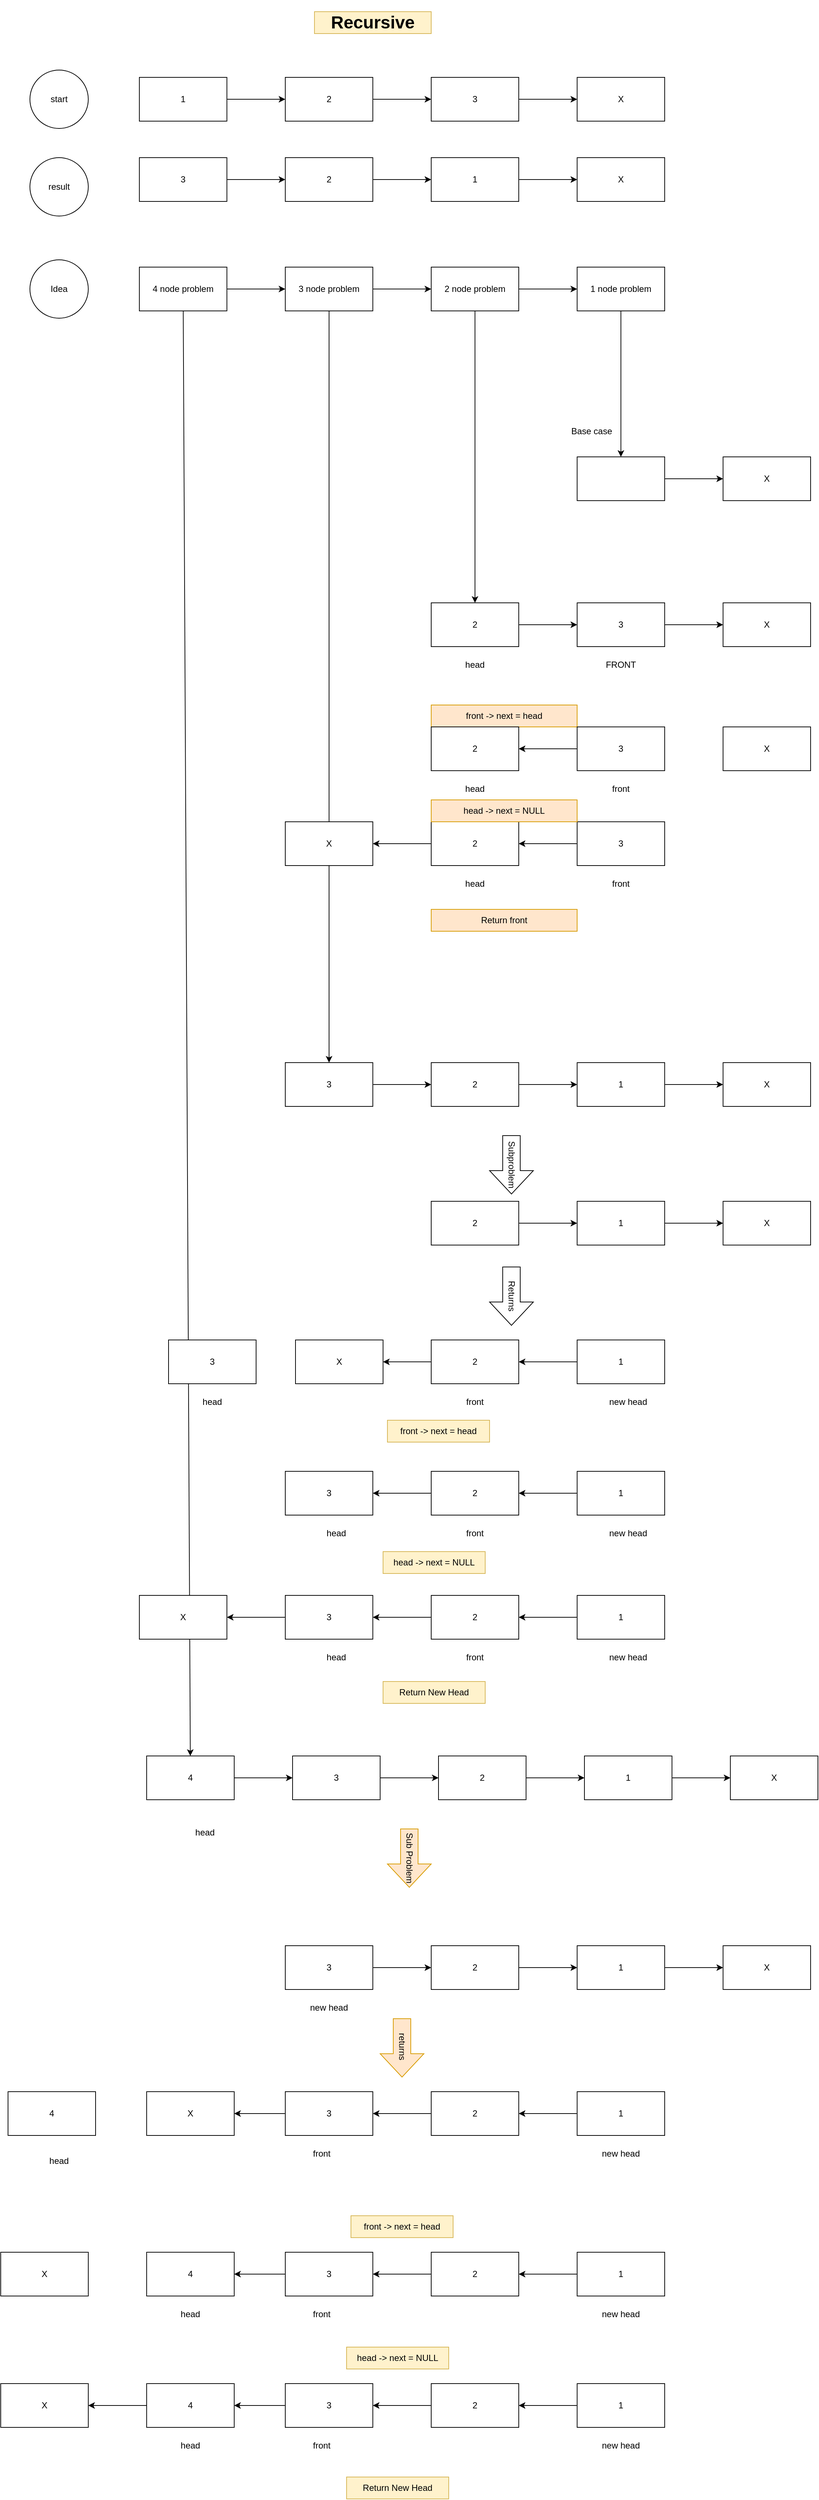 <mxfile>
    <diagram id="dGeHono86-LDjPtLN4Ht" name="Page-1">
        <mxGraphModel dx="1252" dy="797" grid="1" gridSize="10" guides="1" tooltips="1" connect="1" arrows="1" fold="1" page="1" pageScale="1" pageWidth="827" pageHeight="1169" math="0" shadow="0">
            <root>
                <mxCell id="0"/>
                <mxCell id="1" parent="0"/>
                <mxCell id="2" value="" style="edgeStyle=none;html=1;" edge="1" parent="1" source="3" target="5">
                    <mxGeometry relative="1" as="geometry"/>
                </mxCell>
                <mxCell id="3" value="1" style="whiteSpace=wrap;html=1;" vertex="1" parent="1">
                    <mxGeometry x="200" y="140" width="120" height="60" as="geometry"/>
                </mxCell>
                <mxCell id="4" value="" style="edgeStyle=none;html=1;" edge="1" parent="1" source="5" target="7">
                    <mxGeometry relative="1" as="geometry"/>
                </mxCell>
                <mxCell id="5" value="2" style="whiteSpace=wrap;html=1;" vertex="1" parent="1">
                    <mxGeometry x="400" y="140" width="120" height="60" as="geometry"/>
                </mxCell>
                <mxCell id="6" value="" style="edgeStyle=none;html=1;" edge="1" parent="1" source="7" target="16">
                    <mxGeometry relative="1" as="geometry"/>
                </mxCell>
                <mxCell id="7" value="3" style="whiteSpace=wrap;html=1;" vertex="1" parent="1">
                    <mxGeometry x="600" y="140" width="120" height="60" as="geometry"/>
                </mxCell>
                <mxCell id="8" value="" style="edgeStyle=none;html=1;" edge="1" parent="1" source="9" target="11">
                    <mxGeometry relative="1" as="geometry"/>
                </mxCell>
                <mxCell id="9" value="3" style="whiteSpace=wrap;html=1;" vertex="1" parent="1">
                    <mxGeometry x="200" y="250" width="120" height="60" as="geometry"/>
                </mxCell>
                <mxCell id="10" value="" style="edgeStyle=none;html=1;" edge="1" parent="1" source="11" target="13">
                    <mxGeometry relative="1" as="geometry"/>
                </mxCell>
                <mxCell id="11" value="2" style="whiteSpace=wrap;html=1;" vertex="1" parent="1">
                    <mxGeometry x="400" y="250" width="120" height="60" as="geometry"/>
                </mxCell>
                <mxCell id="12" value="" style="edgeStyle=none;html=1;" edge="1" parent="1" source="13" target="17">
                    <mxGeometry relative="1" as="geometry"/>
                </mxCell>
                <mxCell id="13" value="1" style="whiteSpace=wrap;html=1;" vertex="1" parent="1">
                    <mxGeometry x="600" y="250" width="120" height="60" as="geometry"/>
                </mxCell>
                <mxCell id="14" value="start" style="ellipse;whiteSpace=wrap;html=1;" vertex="1" parent="1">
                    <mxGeometry x="50" y="130" width="80" height="80" as="geometry"/>
                </mxCell>
                <mxCell id="15" value="result" style="ellipse;whiteSpace=wrap;html=1;" vertex="1" parent="1">
                    <mxGeometry x="50" y="250" width="80" height="80" as="geometry"/>
                </mxCell>
                <mxCell id="16" value="X" style="whiteSpace=wrap;html=1;" vertex="1" parent="1">
                    <mxGeometry x="800" y="140" width="120" height="60" as="geometry"/>
                </mxCell>
                <mxCell id="17" value="X" style="whiteSpace=wrap;html=1;" vertex="1" parent="1">
                    <mxGeometry x="800" y="250" width="120" height="60" as="geometry"/>
                </mxCell>
                <mxCell id="18" value="&lt;h1&gt;Recursive&lt;/h1&gt;" style="text;strokeColor=#d6b656;align=center;fillColor=#fff2cc;html=1;verticalAlign=middle;whiteSpace=wrap;rounded=0;" vertex="1" parent="1">
                    <mxGeometry x="440" y="50" width="160" height="30" as="geometry"/>
                </mxCell>
                <mxCell id="21" value="" style="edgeStyle=none;html=1;" edge="1" parent="1" source="19" target="20">
                    <mxGeometry relative="1" as="geometry"/>
                </mxCell>
                <mxCell id="116" value="" style="edgeStyle=none;html=1;" edge="1" parent="1" source="19" target="115">
                    <mxGeometry relative="1" as="geometry"/>
                </mxCell>
                <mxCell id="19" value="4 node problem" style="whiteSpace=wrap;html=1;" vertex="1" parent="1">
                    <mxGeometry x="200" y="400" width="120" height="60" as="geometry"/>
                </mxCell>
                <mxCell id="23" value="" style="edgeStyle=none;html=1;" edge="1" parent="1" source="20" target="22">
                    <mxGeometry relative="1" as="geometry"/>
                </mxCell>
                <mxCell id="65" value="" style="edgeStyle=none;html=1;" edge="1" parent="1" source="20" target="64">
                    <mxGeometry relative="1" as="geometry"/>
                </mxCell>
                <mxCell id="20" value="3 node problem" style="whiteSpace=wrap;html=1;" vertex="1" parent="1">
                    <mxGeometry x="400" y="400" width="120" height="60" as="geometry"/>
                </mxCell>
                <mxCell id="25" value="" style="edgeStyle=none;html=1;" edge="1" parent="1" source="22" target="24">
                    <mxGeometry relative="1" as="geometry"/>
                </mxCell>
                <mxCell id="36" value="" style="edgeStyle=none;html=1;" edge="1" parent="1" source="22" target="35">
                    <mxGeometry relative="1" as="geometry"/>
                </mxCell>
                <mxCell id="22" value="2 node problem" style="whiteSpace=wrap;html=1;" vertex="1" parent="1">
                    <mxGeometry x="600" y="400" width="120" height="60" as="geometry"/>
                </mxCell>
                <mxCell id="30" value="" style="edgeStyle=none;html=1;" edge="1" parent="1" source="24" target="29">
                    <mxGeometry relative="1" as="geometry"/>
                </mxCell>
                <mxCell id="24" value="1 node problem" style="whiteSpace=wrap;html=1;" vertex="1" parent="1">
                    <mxGeometry x="800" y="400" width="120" height="60" as="geometry"/>
                </mxCell>
                <mxCell id="26" value="Idea" style="ellipse;whiteSpace=wrap;html=1;" vertex="1" parent="1">
                    <mxGeometry x="50" y="390" width="80" height="80" as="geometry"/>
                </mxCell>
                <mxCell id="34" value="" style="edgeStyle=none;html=1;" edge="1" parent="1" source="29" target="33">
                    <mxGeometry relative="1" as="geometry"/>
                </mxCell>
                <mxCell id="29" value="" style="whiteSpace=wrap;html=1;" vertex="1" parent="1">
                    <mxGeometry x="800" y="660" width="120" height="60" as="geometry"/>
                </mxCell>
                <mxCell id="31" value="Base case" style="text;strokeColor=none;align=center;fillColor=none;html=1;verticalAlign=middle;whiteSpace=wrap;rounded=0;" vertex="1" parent="1">
                    <mxGeometry x="790" y="610" width="60" height="30" as="geometry"/>
                </mxCell>
                <mxCell id="33" value="X" style="whiteSpace=wrap;html=1;" vertex="1" parent="1">
                    <mxGeometry x="1000" y="660" width="120" height="60" as="geometry"/>
                </mxCell>
                <mxCell id="38" value="" style="edgeStyle=none;html=1;" edge="1" parent="1" source="35" target="37">
                    <mxGeometry relative="1" as="geometry"/>
                </mxCell>
                <mxCell id="35" value="2" style="whiteSpace=wrap;html=1;" vertex="1" parent="1">
                    <mxGeometry x="600" y="860" width="120" height="60" as="geometry"/>
                </mxCell>
                <mxCell id="41" value="" style="edgeStyle=none;html=1;" edge="1" parent="1" source="37" target="40">
                    <mxGeometry relative="1" as="geometry"/>
                </mxCell>
                <mxCell id="37" value="3" style="whiteSpace=wrap;html=1;" vertex="1" parent="1">
                    <mxGeometry x="800" y="860" width="120" height="60" as="geometry"/>
                </mxCell>
                <mxCell id="40" value="X" style="whiteSpace=wrap;html=1;" vertex="1" parent="1">
                    <mxGeometry x="1000" y="860" width="120" height="60" as="geometry"/>
                </mxCell>
                <mxCell id="42" value="head" style="text;strokeColor=none;align=center;fillColor=none;html=1;verticalAlign=middle;whiteSpace=wrap;rounded=0;" vertex="1" parent="1">
                    <mxGeometry x="630" y="930" width="60" height="30" as="geometry"/>
                </mxCell>
                <mxCell id="44" value="FRONT" style="text;strokeColor=none;align=center;fillColor=none;html=1;verticalAlign=middle;whiteSpace=wrap;rounded=0;" vertex="1" parent="1">
                    <mxGeometry x="830" y="930" width="60" height="30" as="geometry"/>
                </mxCell>
                <mxCell id="45" value="front -&amp;gt; next = head" style="text;strokeColor=#d79b00;align=center;fillColor=#ffe6cc;html=1;verticalAlign=middle;whiteSpace=wrap;rounded=0;" vertex="1" parent="1">
                    <mxGeometry x="600" y="1000" width="200" height="30" as="geometry"/>
                </mxCell>
                <mxCell id="46" value="" style="edgeStyle=none;html=1;" edge="1" source="49" target="47" parent="1">
                    <mxGeometry relative="1" as="geometry"/>
                </mxCell>
                <mxCell id="47" value="2" style="whiteSpace=wrap;html=1;" vertex="1" parent="1">
                    <mxGeometry x="600" y="1030" width="120" height="60" as="geometry"/>
                </mxCell>
                <mxCell id="49" value="3" style="whiteSpace=wrap;html=1;" vertex="1" parent="1">
                    <mxGeometry x="800" y="1030" width="120" height="60" as="geometry"/>
                </mxCell>
                <mxCell id="50" value="X" style="whiteSpace=wrap;html=1;" vertex="1" parent="1">
                    <mxGeometry x="1000" y="1030" width="120" height="60" as="geometry"/>
                </mxCell>
                <mxCell id="51" value="head" style="text;strokeColor=none;align=center;fillColor=none;html=1;verticalAlign=middle;whiteSpace=wrap;rounded=0;" vertex="1" parent="1">
                    <mxGeometry x="630" y="1100" width="60" height="30" as="geometry"/>
                </mxCell>
                <mxCell id="52" value="front" style="text;strokeColor=none;align=center;fillColor=none;html=1;verticalAlign=middle;whiteSpace=wrap;rounded=0;" vertex="1" parent="1">
                    <mxGeometry x="830" y="1100" width="60" height="30" as="geometry"/>
                </mxCell>
                <mxCell id="53" value="" style="edgeStyle=none;html=1;" edge="1" source="56" target="54" parent="1">
                    <mxGeometry relative="1" as="geometry"/>
                </mxCell>
                <mxCell id="62" value="" style="edgeStyle=none;html=1;" edge="1" parent="1" source="54" target="61">
                    <mxGeometry relative="1" as="geometry"/>
                </mxCell>
                <mxCell id="54" value="2" style="whiteSpace=wrap;html=1;" vertex="1" parent="1">
                    <mxGeometry x="600" y="1160" width="120" height="60" as="geometry"/>
                </mxCell>
                <mxCell id="56" value="3" style="whiteSpace=wrap;html=1;" vertex="1" parent="1">
                    <mxGeometry x="800" y="1160" width="120" height="60" as="geometry"/>
                </mxCell>
                <mxCell id="58" value="head" style="text;strokeColor=none;align=center;fillColor=none;html=1;verticalAlign=middle;whiteSpace=wrap;rounded=0;" vertex="1" parent="1">
                    <mxGeometry x="630" y="1230" width="60" height="30" as="geometry"/>
                </mxCell>
                <mxCell id="59" value="front" style="text;strokeColor=none;align=center;fillColor=none;html=1;verticalAlign=middle;whiteSpace=wrap;rounded=0;" vertex="1" parent="1">
                    <mxGeometry x="830" y="1230" width="60" height="30" as="geometry"/>
                </mxCell>
                <mxCell id="60" value="head -&amp;gt; next = NULL" style="text;strokeColor=#d79b00;align=center;fillColor=#ffe6cc;html=1;verticalAlign=middle;whiteSpace=wrap;rounded=0;" vertex="1" parent="1">
                    <mxGeometry x="600" y="1130" width="200" height="30" as="geometry"/>
                </mxCell>
                <mxCell id="61" value="X" style="whiteSpace=wrap;html=1;" vertex="1" parent="1">
                    <mxGeometry x="400" y="1160" width="120" height="60" as="geometry"/>
                </mxCell>
                <mxCell id="63" value="Return front" style="text;strokeColor=#d79b00;align=center;fillColor=#ffe6cc;html=1;verticalAlign=middle;whiteSpace=wrap;rounded=0;" vertex="1" parent="1">
                    <mxGeometry x="600" y="1280" width="200" height="30" as="geometry"/>
                </mxCell>
                <mxCell id="67" value="" style="edgeStyle=none;html=1;" edge="1" parent="1" source="64" target="66">
                    <mxGeometry relative="1" as="geometry"/>
                </mxCell>
                <mxCell id="64" value="3" style="whiteSpace=wrap;html=1;" vertex="1" parent="1">
                    <mxGeometry x="400" y="1490" width="120" height="60" as="geometry"/>
                </mxCell>
                <mxCell id="69" value="" style="edgeStyle=none;html=1;" edge="1" parent="1" source="66" target="68">
                    <mxGeometry relative="1" as="geometry"/>
                </mxCell>
                <mxCell id="66" value="2" style="whiteSpace=wrap;html=1;" vertex="1" parent="1">
                    <mxGeometry x="600" y="1490" width="120" height="60" as="geometry"/>
                </mxCell>
                <mxCell id="71" value="" style="edgeStyle=none;html=1;" edge="1" parent="1" source="68" target="70">
                    <mxGeometry relative="1" as="geometry"/>
                </mxCell>
                <mxCell id="68" value="1" style="whiteSpace=wrap;html=1;" vertex="1" parent="1">
                    <mxGeometry x="800" y="1490" width="120" height="60" as="geometry"/>
                </mxCell>
                <mxCell id="70" value="X" style="whiteSpace=wrap;html=1;" vertex="1" parent="1">
                    <mxGeometry x="1000" y="1490" width="120" height="60" as="geometry"/>
                </mxCell>
                <mxCell id="72" value="Subproblem" style="shape=singleArrow;whiteSpace=wrap;html=1;arrowWidth=0.4;arrowSize=0.4;rotation=90;" vertex="1" parent="1">
                    <mxGeometry x="670" y="1600" width="80" height="60" as="geometry"/>
                </mxCell>
                <mxCell id="73" value="" style="edgeStyle=none;html=1;" edge="1" source="74" target="76" parent="1">
                    <mxGeometry relative="1" as="geometry"/>
                </mxCell>
                <mxCell id="74" value="2" style="whiteSpace=wrap;html=1;" vertex="1" parent="1">
                    <mxGeometry x="600" y="1680" width="120" height="60" as="geometry"/>
                </mxCell>
                <mxCell id="75" value="" style="edgeStyle=none;html=1;" edge="1" source="76" target="77" parent="1">
                    <mxGeometry relative="1" as="geometry"/>
                </mxCell>
                <mxCell id="76" value="1" style="whiteSpace=wrap;html=1;" vertex="1" parent="1">
                    <mxGeometry x="800" y="1680" width="120" height="60" as="geometry"/>
                </mxCell>
                <mxCell id="77" value="X" style="whiteSpace=wrap;html=1;" vertex="1" parent="1">
                    <mxGeometry x="1000" y="1680" width="120" height="60" as="geometry"/>
                </mxCell>
                <mxCell id="78" value="Returns" style="shape=singleArrow;whiteSpace=wrap;html=1;arrowWidth=0.4;arrowSize=0.4;rotation=90;" vertex="1" parent="1">
                    <mxGeometry x="670" y="1780" width="80" height="60" as="geometry"/>
                </mxCell>
                <mxCell id="79" value="" style="edgeStyle=none;html=1;" edge="1" source="82" target="80" parent="1">
                    <mxGeometry relative="1" as="geometry"/>
                </mxCell>
                <mxCell id="87" value="" style="edgeStyle=none;html=1;" edge="1" parent="1" source="80" target="86">
                    <mxGeometry relative="1" as="geometry"/>
                </mxCell>
                <mxCell id="80" value="2" style="whiteSpace=wrap;html=1;" vertex="1" parent="1">
                    <mxGeometry x="600" y="1870" width="120" height="60" as="geometry"/>
                </mxCell>
                <mxCell id="82" value="1" style="whiteSpace=wrap;html=1;" vertex="1" parent="1">
                    <mxGeometry x="800" y="1870" width="120" height="60" as="geometry"/>
                </mxCell>
                <mxCell id="85" value="3" style="whiteSpace=wrap;html=1;" vertex="1" parent="1">
                    <mxGeometry x="240" y="1870" width="120" height="60" as="geometry"/>
                </mxCell>
                <mxCell id="86" value="X" style="whiteSpace=wrap;html=1;" vertex="1" parent="1">
                    <mxGeometry x="414" y="1870" width="120" height="60" as="geometry"/>
                </mxCell>
                <mxCell id="88" value="new head" style="text;strokeColor=none;align=center;fillColor=none;html=1;verticalAlign=middle;whiteSpace=wrap;rounded=0;" vertex="1" parent="1">
                    <mxGeometry x="840" y="1940" width="60" height="30" as="geometry"/>
                </mxCell>
                <mxCell id="90" value="front" style="text;strokeColor=none;align=center;fillColor=none;html=1;verticalAlign=middle;whiteSpace=wrap;rounded=0;" vertex="1" parent="1">
                    <mxGeometry x="630" y="1940" width="60" height="30" as="geometry"/>
                </mxCell>
                <mxCell id="91" value="front -&amp;gt; next = head" style="text;strokeColor=#d6b656;align=center;fillColor=#fff2cc;html=1;verticalAlign=middle;whiteSpace=wrap;rounded=0;" vertex="1" parent="1">
                    <mxGeometry x="540" y="1980" width="140" height="30" as="geometry"/>
                </mxCell>
                <mxCell id="92" value="head -&amp;gt; next = NULL" style="text;strokeColor=#d6b656;align=center;fillColor=#fff2cc;html=1;verticalAlign=middle;whiteSpace=wrap;rounded=0;" vertex="1" parent="1">
                    <mxGeometry x="534" y="2160" width="140" height="30" as="geometry"/>
                </mxCell>
                <mxCell id="93" value="head" style="text;strokeColor=none;align=center;fillColor=none;html=1;verticalAlign=middle;whiteSpace=wrap;rounded=0;" vertex="1" parent="1">
                    <mxGeometry x="270" y="1940" width="60" height="30" as="geometry"/>
                </mxCell>
                <mxCell id="94" value="" style="edgeStyle=none;html=1;" edge="1" source="97" target="96" parent="1">
                    <mxGeometry relative="1" as="geometry"/>
                </mxCell>
                <mxCell id="103" value="" style="edgeStyle=none;html=1;" edge="1" parent="1" source="96" target="98">
                    <mxGeometry relative="1" as="geometry"/>
                </mxCell>
                <mxCell id="96" value="2" style="whiteSpace=wrap;html=1;" vertex="1" parent="1">
                    <mxGeometry x="600" y="2050" width="120" height="60" as="geometry"/>
                </mxCell>
                <mxCell id="97" value="1" style="whiteSpace=wrap;html=1;" vertex="1" parent="1">
                    <mxGeometry x="800" y="2050" width="120" height="60" as="geometry"/>
                </mxCell>
                <mxCell id="98" value="3" style="whiteSpace=wrap;html=1;" vertex="1" parent="1">
                    <mxGeometry x="400" y="2050" width="120" height="60" as="geometry"/>
                </mxCell>
                <mxCell id="100" value="new head" style="text;strokeColor=none;align=center;fillColor=none;html=1;verticalAlign=middle;whiteSpace=wrap;rounded=0;" vertex="1" parent="1">
                    <mxGeometry x="840" y="2120" width="60" height="30" as="geometry"/>
                </mxCell>
                <mxCell id="101" value="front" style="text;strokeColor=none;align=center;fillColor=none;html=1;verticalAlign=middle;whiteSpace=wrap;rounded=0;" vertex="1" parent="1">
                    <mxGeometry x="630" y="2120" width="60" height="30" as="geometry"/>
                </mxCell>
                <mxCell id="102" value="head" style="text;strokeColor=none;align=center;fillColor=none;html=1;verticalAlign=middle;whiteSpace=wrap;rounded=0;" vertex="1" parent="1">
                    <mxGeometry x="440" y="2120" width="60" height="30" as="geometry"/>
                </mxCell>
                <mxCell id="104" value="" style="edgeStyle=none;html=1;" edge="1" source="107" target="106" parent="1">
                    <mxGeometry relative="1" as="geometry"/>
                </mxCell>
                <mxCell id="105" value="" style="edgeStyle=none;html=1;" edge="1" source="106" target="108" parent="1">
                    <mxGeometry relative="1" as="geometry"/>
                </mxCell>
                <mxCell id="106" value="2" style="whiteSpace=wrap;html=1;" vertex="1" parent="1">
                    <mxGeometry x="600" y="2220" width="120" height="60" as="geometry"/>
                </mxCell>
                <mxCell id="107" value="1" style="whiteSpace=wrap;html=1;" vertex="1" parent="1">
                    <mxGeometry x="800" y="2220" width="120" height="60" as="geometry"/>
                </mxCell>
                <mxCell id="113" value="" style="edgeStyle=none;html=1;" edge="1" parent="1" source="108" target="112">
                    <mxGeometry relative="1" as="geometry"/>
                </mxCell>
                <mxCell id="108" value="3" style="whiteSpace=wrap;html=1;" vertex="1" parent="1">
                    <mxGeometry x="400" y="2220" width="120" height="60" as="geometry"/>
                </mxCell>
                <mxCell id="109" value="new head" style="text;strokeColor=none;align=center;fillColor=none;html=1;verticalAlign=middle;whiteSpace=wrap;rounded=0;" vertex="1" parent="1">
                    <mxGeometry x="840" y="2290" width="60" height="30" as="geometry"/>
                </mxCell>
                <mxCell id="110" value="front" style="text;strokeColor=none;align=center;fillColor=none;html=1;verticalAlign=middle;whiteSpace=wrap;rounded=0;" vertex="1" parent="1">
                    <mxGeometry x="630" y="2290" width="60" height="30" as="geometry"/>
                </mxCell>
                <mxCell id="111" value="head" style="text;strokeColor=none;align=center;fillColor=none;html=1;verticalAlign=middle;whiteSpace=wrap;rounded=0;" vertex="1" parent="1">
                    <mxGeometry x="440" y="2290" width="60" height="30" as="geometry"/>
                </mxCell>
                <mxCell id="112" value="X" style="whiteSpace=wrap;html=1;" vertex="1" parent="1">
                    <mxGeometry x="200" y="2220" width="120" height="60" as="geometry"/>
                </mxCell>
                <mxCell id="114" value="Return New Head" style="text;strokeColor=#d6b656;align=center;fillColor=#fff2cc;html=1;verticalAlign=middle;whiteSpace=wrap;rounded=0;" vertex="1" parent="1">
                    <mxGeometry x="534" y="2338" width="140" height="30" as="geometry"/>
                </mxCell>
                <mxCell id="118" value="" style="edgeStyle=none;html=1;" edge="1" parent="1" source="115" target="117">
                    <mxGeometry relative="1" as="geometry"/>
                </mxCell>
                <mxCell id="115" value="4" style="whiteSpace=wrap;html=1;" vertex="1" parent="1">
                    <mxGeometry x="210" y="2440" width="120" height="60" as="geometry"/>
                </mxCell>
                <mxCell id="120" value="" style="edgeStyle=none;html=1;" edge="1" parent="1" source="117" target="119">
                    <mxGeometry relative="1" as="geometry"/>
                </mxCell>
                <mxCell id="117" value="3" style="whiteSpace=wrap;html=1;" vertex="1" parent="1">
                    <mxGeometry x="410" y="2440" width="120" height="60" as="geometry"/>
                </mxCell>
                <mxCell id="122" value="" style="edgeStyle=none;html=1;" edge="1" parent="1" source="119" target="121">
                    <mxGeometry relative="1" as="geometry"/>
                </mxCell>
                <mxCell id="119" value="2" style="whiteSpace=wrap;html=1;" vertex="1" parent="1">
                    <mxGeometry x="610" y="2440" width="120" height="60" as="geometry"/>
                </mxCell>
                <mxCell id="124" value="" style="edgeStyle=none;html=1;" edge="1" parent="1" source="121" target="123">
                    <mxGeometry relative="1" as="geometry"/>
                </mxCell>
                <mxCell id="121" value="1" style="whiteSpace=wrap;html=1;" vertex="1" parent="1">
                    <mxGeometry x="810" y="2440" width="120" height="60" as="geometry"/>
                </mxCell>
                <mxCell id="123" value="X" style="whiteSpace=wrap;html=1;" vertex="1" parent="1">
                    <mxGeometry x="1010" y="2440" width="120" height="60" as="geometry"/>
                </mxCell>
                <mxCell id="125" value="Sub Problem" style="shape=singleArrow;whiteSpace=wrap;html=1;arrowWidth=0.4;arrowSize=0.4;rotation=90;fillColor=#ffe6cc;strokeColor=#d79b00;" vertex="1" parent="1">
                    <mxGeometry x="530" y="2550" width="80" height="60" as="geometry"/>
                </mxCell>
                <mxCell id="126" value="" style="edgeStyle=none;html=1;" edge="1" source="127" target="129" parent="1">
                    <mxGeometry relative="1" as="geometry"/>
                </mxCell>
                <mxCell id="127" value="3" style="whiteSpace=wrap;html=1;" vertex="1" parent="1">
                    <mxGeometry x="400" y="2700" width="120" height="60" as="geometry"/>
                </mxCell>
                <mxCell id="128" value="" style="edgeStyle=none;html=1;" edge="1" source="129" target="131" parent="1">
                    <mxGeometry relative="1" as="geometry"/>
                </mxCell>
                <mxCell id="129" value="2" style="whiteSpace=wrap;html=1;" vertex="1" parent="1">
                    <mxGeometry x="600" y="2700" width="120" height="60" as="geometry"/>
                </mxCell>
                <mxCell id="130" value="" style="edgeStyle=none;html=1;" edge="1" source="131" target="132" parent="1">
                    <mxGeometry relative="1" as="geometry"/>
                </mxCell>
                <mxCell id="131" value="1" style="whiteSpace=wrap;html=1;" vertex="1" parent="1">
                    <mxGeometry x="800" y="2700" width="120" height="60" as="geometry"/>
                </mxCell>
                <mxCell id="132" value="X" style="whiteSpace=wrap;html=1;" vertex="1" parent="1">
                    <mxGeometry x="1000" y="2700" width="120" height="60" as="geometry"/>
                </mxCell>
                <mxCell id="133" value="head" style="text;strokeColor=none;align=center;fillColor=none;html=1;verticalAlign=middle;whiteSpace=wrap;rounded=0;" vertex="1" parent="1">
                    <mxGeometry x="260" y="2530" width="60" height="30" as="geometry"/>
                </mxCell>
                <mxCell id="134" value="new head" style="text;strokeColor=none;align=center;fillColor=none;html=1;verticalAlign=middle;whiteSpace=wrap;rounded=0;" vertex="1" parent="1">
                    <mxGeometry x="430" y="2770" width="60" height="30" as="geometry"/>
                </mxCell>
                <mxCell id="135" value="returns&amp;nbsp;" style="shape=singleArrow;whiteSpace=wrap;html=1;arrowWidth=0.4;arrowSize=0.4;rotation=90;fillColor=#ffe6cc;strokeColor=#d79b00;" vertex="1" parent="1">
                    <mxGeometry x="520" y="2810" width="80" height="60" as="geometry"/>
                </mxCell>
                <mxCell id="143" value="" style="edgeStyle=none;html=1;" edge="1" source="146" target="144" parent="1">
                    <mxGeometry relative="1" as="geometry"/>
                </mxCell>
                <mxCell id="151" value="" style="edgeStyle=none;html=1;" edge="1" parent="1" source="144" target="149">
                    <mxGeometry relative="1" as="geometry"/>
                </mxCell>
                <mxCell id="144" value="3" style="whiteSpace=wrap;html=1;" vertex="1" parent="1">
                    <mxGeometry x="400" y="2900" width="120" height="60" as="geometry"/>
                </mxCell>
                <mxCell id="145" value="" style="edgeStyle=none;html=1;" edge="1" source="148" target="146" parent="1">
                    <mxGeometry relative="1" as="geometry"/>
                </mxCell>
                <mxCell id="146" value="2" style="whiteSpace=wrap;html=1;" vertex="1" parent="1">
                    <mxGeometry x="600" y="2900" width="120" height="60" as="geometry"/>
                </mxCell>
                <mxCell id="148" value="1" style="whiteSpace=wrap;html=1;" vertex="1" parent="1">
                    <mxGeometry x="800" y="2900" width="120" height="60" as="geometry"/>
                </mxCell>
                <mxCell id="149" value="X" style="whiteSpace=wrap;html=1;" vertex="1" parent="1">
                    <mxGeometry x="210" y="2900" width="120" height="60" as="geometry"/>
                </mxCell>
                <mxCell id="150" value="new head" style="text;strokeColor=none;align=center;fillColor=none;html=1;verticalAlign=middle;whiteSpace=wrap;rounded=0;" vertex="1" parent="1">
                    <mxGeometry x="830" y="2970" width="60" height="30" as="geometry"/>
                </mxCell>
                <mxCell id="152" value="front -&amp;gt; next = head" style="text;strokeColor=#d6b656;align=center;fillColor=#fff2cc;html=1;verticalAlign=middle;whiteSpace=wrap;rounded=0;" vertex="1" parent="1">
                    <mxGeometry x="490" y="3070" width="140" height="30" as="geometry"/>
                </mxCell>
                <mxCell id="153" value="head -&amp;gt; next = NULL" style="text;strokeColor=#d6b656;align=center;fillColor=#fff2cc;html=1;verticalAlign=middle;whiteSpace=wrap;rounded=0;" vertex="1" parent="1">
                    <mxGeometry x="484" y="3250" width="140" height="30" as="geometry"/>
                </mxCell>
                <mxCell id="154" value="Return New Head" style="text;strokeColor=#d6b656;align=center;fillColor=#fff2cc;html=1;verticalAlign=middle;whiteSpace=wrap;rounded=0;" vertex="1" parent="1">
                    <mxGeometry x="484" y="3428" width="140" height="30" as="geometry"/>
                </mxCell>
                <mxCell id="155" value="4" style="whiteSpace=wrap;html=1;" vertex="1" parent="1">
                    <mxGeometry x="20" y="2900" width="120" height="60" as="geometry"/>
                </mxCell>
                <mxCell id="157" value="head" style="text;strokeColor=none;align=center;fillColor=none;html=1;verticalAlign=middle;whiteSpace=wrap;rounded=0;" vertex="1" parent="1">
                    <mxGeometry x="60" y="2980" width="60" height="30" as="geometry"/>
                </mxCell>
                <mxCell id="158" value="front" style="text;strokeColor=none;align=center;fillColor=none;html=1;verticalAlign=middle;whiteSpace=wrap;rounded=0;" vertex="1" parent="1">
                    <mxGeometry x="420" y="2970" width="60" height="30" as="geometry"/>
                </mxCell>
                <mxCell id="159" value="" style="edgeStyle=none;html=1;" edge="1" source="163" target="161" parent="1">
                    <mxGeometry relative="1" as="geometry"/>
                </mxCell>
                <mxCell id="170" value="" style="edgeStyle=none;html=1;" edge="1" parent="1" source="161" target="167">
                    <mxGeometry relative="1" as="geometry"/>
                </mxCell>
                <mxCell id="161" value="3" style="whiteSpace=wrap;html=1;" vertex="1" parent="1">
                    <mxGeometry x="400" y="3120" width="120" height="60" as="geometry"/>
                </mxCell>
                <mxCell id="162" value="" style="edgeStyle=none;html=1;" edge="1" source="164" target="163" parent="1">
                    <mxGeometry relative="1" as="geometry"/>
                </mxCell>
                <mxCell id="163" value="2" style="whiteSpace=wrap;html=1;" vertex="1" parent="1">
                    <mxGeometry x="600" y="3120" width="120" height="60" as="geometry"/>
                </mxCell>
                <mxCell id="164" value="1" style="whiteSpace=wrap;html=1;" vertex="1" parent="1">
                    <mxGeometry x="800" y="3120" width="120" height="60" as="geometry"/>
                </mxCell>
                <mxCell id="165" value="X" style="whiteSpace=wrap;html=1;" vertex="1" parent="1">
                    <mxGeometry x="10" y="3120" width="120" height="60" as="geometry"/>
                </mxCell>
                <mxCell id="166" value="new head" style="text;strokeColor=none;align=center;fillColor=none;html=1;verticalAlign=middle;whiteSpace=wrap;rounded=0;" vertex="1" parent="1">
                    <mxGeometry x="830" y="3190" width="60" height="30" as="geometry"/>
                </mxCell>
                <mxCell id="167" value="4" style="whiteSpace=wrap;html=1;" vertex="1" parent="1">
                    <mxGeometry x="210" y="3120" width="120" height="60" as="geometry"/>
                </mxCell>
                <mxCell id="168" value="head" style="text;strokeColor=none;align=center;fillColor=none;html=1;verticalAlign=middle;whiteSpace=wrap;rounded=0;" vertex="1" parent="1">
                    <mxGeometry x="240" y="3190" width="60" height="30" as="geometry"/>
                </mxCell>
                <mxCell id="169" value="front" style="text;strokeColor=none;align=center;fillColor=none;html=1;verticalAlign=middle;whiteSpace=wrap;rounded=0;" vertex="1" parent="1">
                    <mxGeometry x="420" y="3190" width="60" height="30" as="geometry"/>
                </mxCell>
                <mxCell id="171" value="" style="edgeStyle=none;html=1;" edge="1" source="175" target="173" parent="1">
                    <mxGeometry relative="1" as="geometry"/>
                </mxCell>
                <mxCell id="172" value="" style="edgeStyle=none;html=1;" edge="1" source="173" target="179" parent="1">
                    <mxGeometry relative="1" as="geometry"/>
                </mxCell>
                <mxCell id="173" value="3" style="whiteSpace=wrap;html=1;" vertex="1" parent="1">
                    <mxGeometry x="400" y="3300" width="120" height="60" as="geometry"/>
                </mxCell>
                <mxCell id="174" value="" style="edgeStyle=none;html=1;" edge="1" source="176" target="175" parent="1">
                    <mxGeometry relative="1" as="geometry"/>
                </mxCell>
                <mxCell id="175" value="2" style="whiteSpace=wrap;html=1;" vertex="1" parent="1">
                    <mxGeometry x="600" y="3300" width="120" height="60" as="geometry"/>
                </mxCell>
                <mxCell id="176" value="1" style="whiteSpace=wrap;html=1;" vertex="1" parent="1">
                    <mxGeometry x="800" y="3300" width="120" height="60" as="geometry"/>
                </mxCell>
                <mxCell id="177" value="X" style="whiteSpace=wrap;html=1;" vertex="1" parent="1">
                    <mxGeometry x="10" y="3300" width="120" height="60" as="geometry"/>
                </mxCell>
                <mxCell id="178" value="new head" style="text;strokeColor=none;align=center;fillColor=none;html=1;verticalAlign=middle;whiteSpace=wrap;rounded=0;" vertex="1" parent="1">
                    <mxGeometry x="830" y="3370" width="60" height="30" as="geometry"/>
                </mxCell>
                <mxCell id="182" value="" style="edgeStyle=none;html=1;" edge="1" parent="1" source="179" target="177">
                    <mxGeometry relative="1" as="geometry"/>
                </mxCell>
                <mxCell id="179" value="4" style="whiteSpace=wrap;html=1;" vertex="1" parent="1">
                    <mxGeometry x="210" y="3300" width="120" height="60" as="geometry"/>
                </mxCell>
                <mxCell id="180" value="head" style="text;strokeColor=none;align=center;fillColor=none;html=1;verticalAlign=middle;whiteSpace=wrap;rounded=0;" vertex="1" parent="1">
                    <mxGeometry x="240" y="3370" width="60" height="30" as="geometry"/>
                </mxCell>
                <mxCell id="181" value="front" style="text;strokeColor=none;align=center;fillColor=none;html=1;verticalAlign=middle;whiteSpace=wrap;rounded=0;" vertex="1" parent="1">
                    <mxGeometry x="420" y="3370" width="60" height="30" as="geometry"/>
                </mxCell>
            </root>
        </mxGraphModel>
    </diagram>
</mxfile>